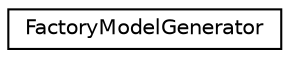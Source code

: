 digraph "Graphical Class Hierarchy"
{
  edge [fontname="Helvetica",fontsize="10",labelfontname="Helvetica",labelfontsize="10"];
  node [fontname="Helvetica",fontsize="10",shape=record];
  rankdir="LR";
  Node1 [label="FactoryModelGenerator",height=0.2,width=0.4,color="black", fillcolor="white", style="filled",URL="$dd/d3d/class_factory_model_generator.html"];
}
